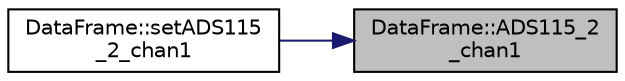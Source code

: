 digraph "DataFrame::ADS115_2_chan1"
{
 // LATEX_PDF_SIZE
  edge [fontname="Helvetica",fontsize="10",labelfontname="Helvetica",labelfontsize="10"];
  node [fontname="Helvetica",fontsize="10",shape=record];
  rankdir="RL";
  Node1 [label="DataFrame::ADS115_2\l_chan1",height=0.2,width=0.4,color="black", fillcolor="grey75", style="filled", fontcolor="black",tooltip="Getter for ADS115_2_chan1 attribute."];
  Node1 -> Node2 [dir="back",color="midnightblue",fontsize="10",style="solid",fontname="Helvetica"];
  Node2 [label="DataFrame::setADS115\l_2_chan1",height=0.2,width=0.4,color="black", fillcolor="white", style="filled",URL="$class_data_frame.html#a748506fb8f3be59697904a3e07c7c0c1",tooltip="Setter for ADS115_2_chan1 attribute."];
}
